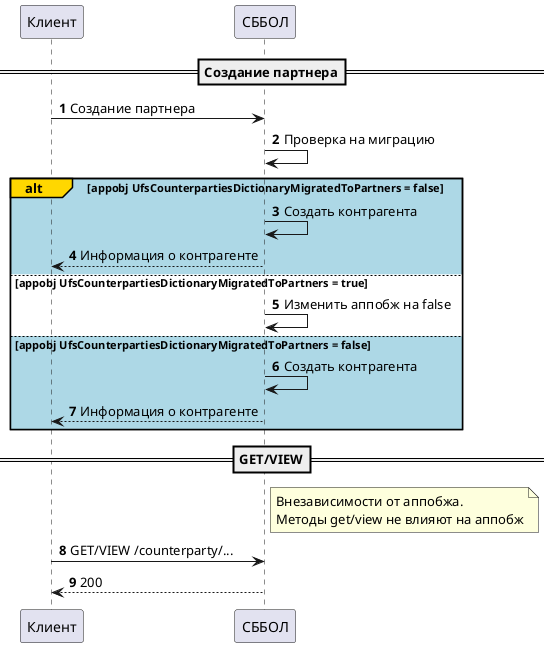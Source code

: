@startuml
'https://plantuml.com/sequence-diagram
autonumber
==Создание партнера==
Клиент -> СББОЛ: Создание партнера
СББОЛ -> СББОЛ: Проверка на миграцию
alt#Gold #lightblue appobj UfsCounterpartiesDictionaryMigratedToPartners = false
СББОЛ -> СББОЛ: Создать контрагента
СББОЛ --> Клиент: Информация о контрагенте
else #white appobj UfsCounterpartiesDictionaryMigratedToPartners = true
СББОЛ -> СББОЛ: Изменить аппобж на false
else appobj UfsCounterpartiesDictionaryMigratedToPartners = false
СББОЛ -> СББОЛ: Создать контрагента
СББОЛ --> Клиент: Информация о контрагенте
end
==GET/VIEW==
note right of СББОЛ
Внезависимости от аппобжа.
Методы get/view не влияют на аппобж
end note
Клиент -> СББОЛ: GET/VIEW /counterparty/...
СББОЛ --> Клиент: 200
@enduml
